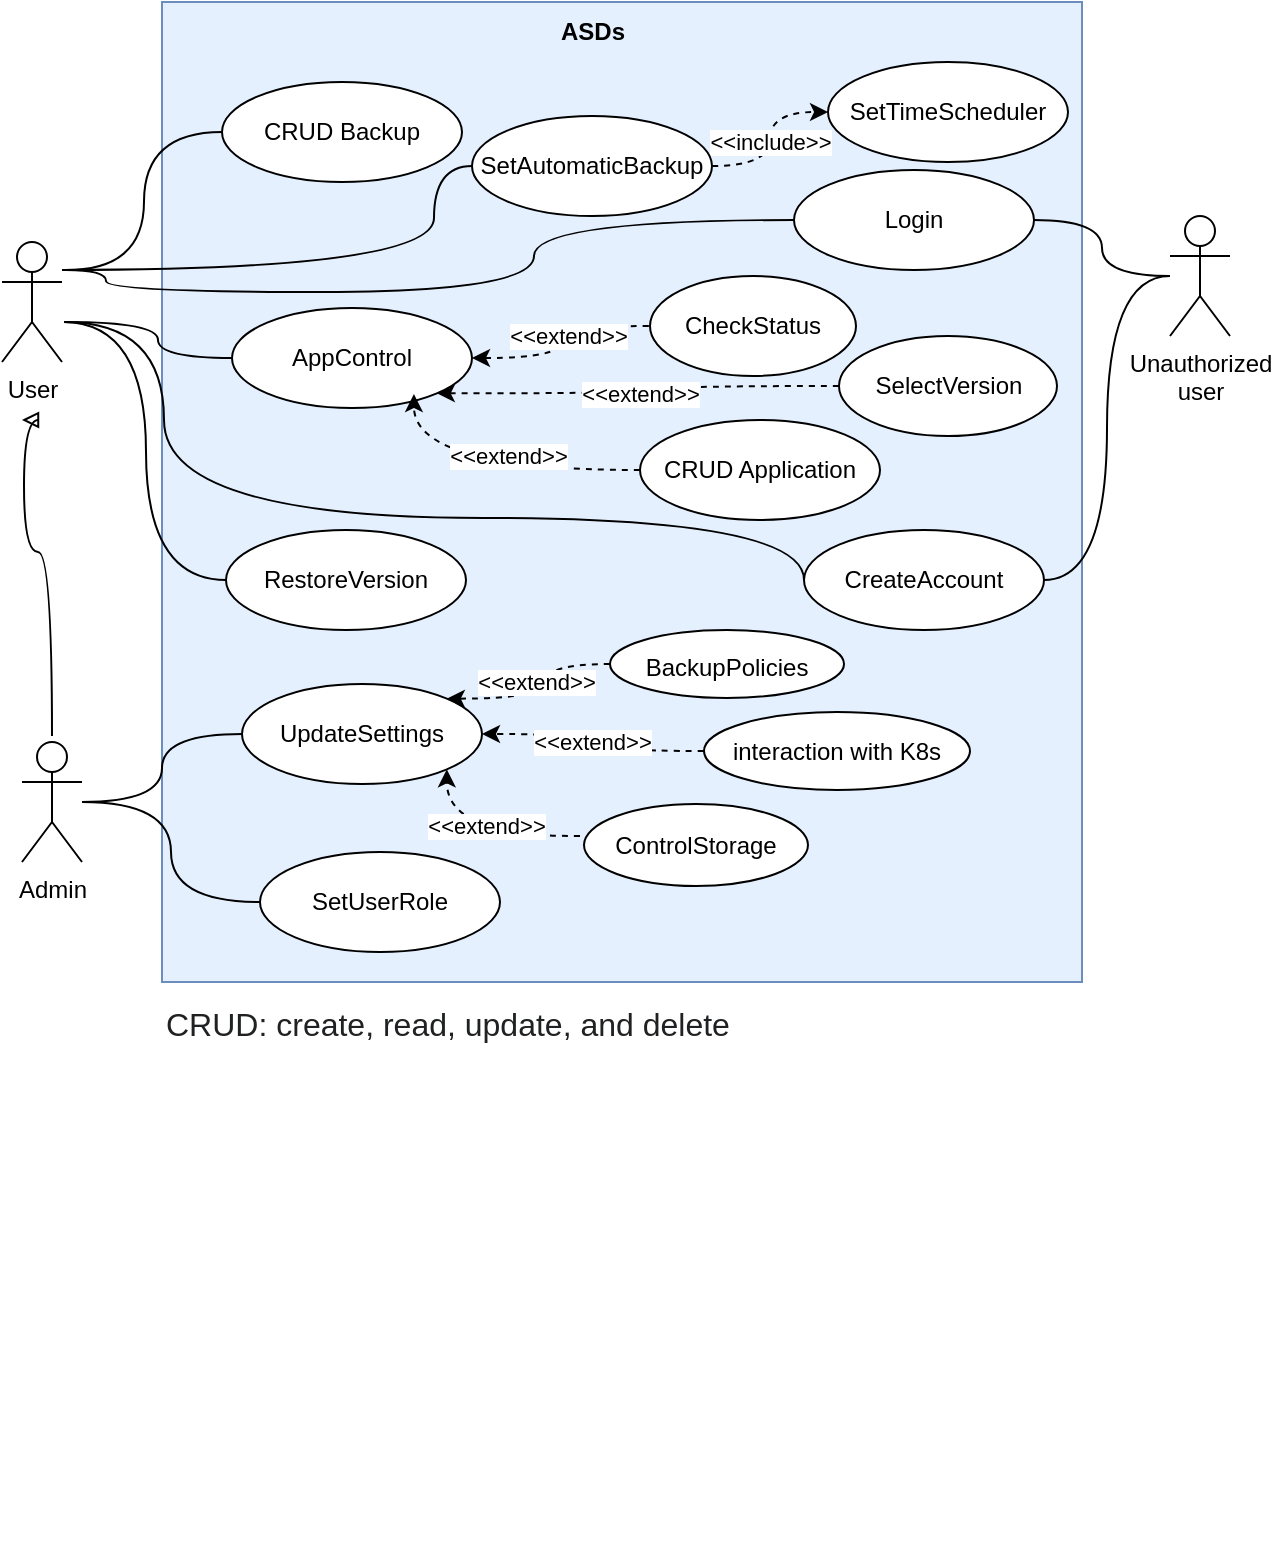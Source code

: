<mxfile version="24.8.1" pages="2">
  <diagram name="Страница — 1" id="jwcBpFGIOUL9wP4Ps4TV">
    <mxGraphModel dx="1060" dy="633" grid="0" gridSize="10" guides="1" tooltips="1" connect="1" arrows="1" fold="1" page="0" pageScale="1" pageWidth="827" pageHeight="1169" math="0" shadow="0">
      <root>
        <mxCell id="0" />
        <mxCell id="1" parent="0" />
        <mxCell id="7-nGlA69CREyWSuuiEG5-9" value="" style="rounded=0;whiteSpace=wrap;html=1;fillColor=#e5f0ff;strokeColor=#6c8ebf;" parent="1" vertex="1">
          <mxGeometry x="430" y="80" width="460" height="490" as="geometry" />
        </mxCell>
        <mxCell id="7-nGlA69CREyWSuuiEG5-21" style="edgeStyle=orthogonalEdgeStyle;rounded=0;orthogonalLoop=1;jettySize=auto;html=1;entryX=0;entryY=0.5;entryDx=0;entryDy=0;curved=1;endArrow=none;endFill=0;" parent="1" target="7-nGlA69CREyWSuuiEG5-10" edge="1">
          <mxGeometry relative="1" as="geometry">
            <mxPoint x="381" y="214" as="sourcePoint" />
          </mxGeometry>
        </mxCell>
        <mxCell id="7-nGlA69CREyWSuuiEG5-22" style="edgeStyle=orthogonalEdgeStyle;rounded=0;orthogonalLoop=1;jettySize=auto;html=1;endArrow=none;endFill=0;curved=1;" parent="1" source="7-nGlA69CREyWSuuiEG5-1" target="7-nGlA69CREyWSuuiEG5-17" edge="1">
          <mxGeometry relative="1" as="geometry">
            <Array as="points">
              <mxPoint x="566" y="214" />
              <mxPoint x="566" y="162" />
            </Array>
          </mxGeometry>
        </mxCell>
        <mxCell id="7-nGlA69CREyWSuuiEG5-24" style="edgeStyle=orthogonalEdgeStyle;rounded=0;orthogonalLoop=1;jettySize=auto;html=1;entryX=0;entryY=0.5;entryDx=0;entryDy=0;endArrow=none;endFill=0;curved=1;" parent="1" target="7-nGlA69CREyWSuuiEG5-14" edge="1">
          <mxGeometry relative="1" as="geometry">
            <mxPoint x="382" y="240" as="sourcePoint" />
            <Array as="points">
              <mxPoint x="428" y="240" />
              <mxPoint x="428" y="258" />
            </Array>
          </mxGeometry>
        </mxCell>
        <mxCell id="7-nGlA69CREyWSuuiEG5-25" style="edgeStyle=orthogonalEdgeStyle;rounded=0;orthogonalLoop=1;jettySize=auto;html=1;entryX=0;entryY=0.5;entryDx=0;entryDy=0;curved=1;endArrow=none;endFill=0;" parent="1" target="7-nGlA69CREyWSuuiEG5-15" edge="1">
          <mxGeometry relative="1" as="geometry">
            <mxPoint x="381" y="240" as="sourcePoint" />
          </mxGeometry>
        </mxCell>
        <mxCell id="ly50B-mDbKcKrADbfPH_-1" style="edgeStyle=orthogonalEdgeStyle;rounded=0;orthogonalLoop=1;jettySize=auto;html=1;entryX=0;entryY=0.5;entryDx=0;entryDy=0;endArrow=none;endFill=0;curved=1;" edge="1" parent="1" target="K7xf-FcPWN6fgvW8ipGl-4">
          <mxGeometry relative="1" as="geometry">
            <mxPoint x="382" y="214" as="sourcePoint" />
            <Array as="points">
              <mxPoint x="402" y="214" />
              <mxPoint x="402" y="225" />
              <mxPoint x="616" y="225" />
              <mxPoint x="616" y="189" />
            </Array>
          </mxGeometry>
        </mxCell>
        <mxCell id="7-nGlA69CREyWSuuiEG5-1" value="User" style="shape=umlActor;verticalLabelPosition=bottom;verticalAlign=top;html=1;outlineConnect=0;" parent="1" vertex="1">
          <mxGeometry x="350" y="200" width="30" height="60" as="geometry" />
        </mxCell>
        <mxCell id="7-nGlA69CREyWSuuiEG5-32" style="edgeStyle=orthogonalEdgeStyle;rounded=0;orthogonalLoop=1;jettySize=auto;html=1;entryX=0;entryY=0.5;entryDx=0;entryDy=0;curved=1;endArrow=none;endFill=0;" parent="1" source="7-nGlA69CREyWSuuiEG5-6" target="7-nGlA69CREyWSuuiEG5-16" edge="1">
          <mxGeometry relative="1" as="geometry" />
        </mxCell>
        <mxCell id="7-nGlA69CREyWSuuiEG5-33" style="edgeStyle=orthogonalEdgeStyle;rounded=0;orthogonalLoop=1;jettySize=auto;html=1;exitX=0.5;exitY=0;exitDx=0;exitDy=0;exitPerimeter=0;curved=1;endArrow=block;endFill=0;" parent="1" edge="1">
          <mxGeometry relative="1" as="geometry">
            <mxPoint x="375" y="447" as="sourcePoint" />
            <mxPoint x="360" y="289" as="targetPoint" />
            <Array as="points">
              <mxPoint x="375" y="355" />
              <mxPoint x="361" y="355" />
              <mxPoint x="361" y="289" />
            </Array>
          </mxGeometry>
        </mxCell>
        <mxCell id="7-nGlA69CREyWSuuiEG5-36" style="edgeStyle=orthogonalEdgeStyle;rounded=0;orthogonalLoop=1;jettySize=auto;html=1;entryX=0;entryY=0.5;entryDx=0;entryDy=0;endArrow=none;endFill=0;curved=1;" parent="1" source="7-nGlA69CREyWSuuiEG5-6" target="7-nGlA69CREyWSuuiEG5-35" edge="1">
          <mxGeometry relative="1" as="geometry" />
        </mxCell>
        <mxCell id="7-nGlA69CREyWSuuiEG5-6" value="Admin" style="shape=umlActor;verticalLabelPosition=bottom;verticalAlign=top;html=1;outlineConnect=0;" parent="1" vertex="1">
          <mxGeometry x="360" y="450" width="30" height="60" as="geometry" />
        </mxCell>
        <mxCell id="7-nGlA69CREyWSuuiEG5-10" value="CRUD B&lt;span style=&quot;background-color: initial;&quot;&gt;ackup&lt;/span&gt;" style="ellipse;whiteSpace=wrap;html=1;" parent="1" vertex="1">
          <mxGeometry x="460" y="120" width="120" height="50" as="geometry" />
        </mxCell>
        <mxCell id="7-nGlA69CREyWSuuiEG5-27" style="edgeStyle=orthogonalEdgeStyle;rounded=0;orthogonalLoop=1;jettySize=auto;html=1;entryX=0;entryY=0.5;entryDx=0;entryDy=0;curved=1;startArrow=classic;startFill=1;endArrow=none;endFill=0;dashed=1;" parent="1" source="7-nGlA69CREyWSuuiEG5-14" target="7-nGlA69CREyWSuuiEG5-26" edge="1">
          <mxGeometry relative="1" as="geometry" />
        </mxCell>
        <mxCell id="7-nGlA69CREyWSuuiEG5-28" value="&amp;lt;&amp;lt;extend&amp;gt;&amp;gt;" style="edgeLabel;html=1;align=center;verticalAlign=middle;resizable=0;points=[];" parent="7-nGlA69CREyWSuuiEG5-27" vertex="1" connectable="0">
          <mxGeometry x="-0.137" y="1" relative="1" as="geometry">
            <mxPoint x="4" y="-10" as="offset" />
          </mxGeometry>
        </mxCell>
        <mxCell id="7-nGlA69CREyWSuuiEG5-14" value="AppControl" style="ellipse;whiteSpace=wrap;html=1;" parent="1" vertex="1">
          <mxGeometry x="465" y="233" width="120" height="50" as="geometry" />
        </mxCell>
        <mxCell id="7-nGlA69CREyWSuuiEG5-15" value="RestoreVersion" style="ellipse;whiteSpace=wrap;html=1;" parent="1" vertex="1">
          <mxGeometry x="462" y="344" width="120" height="50" as="geometry" />
        </mxCell>
        <mxCell id="7-nGlA69CREyWSuuiEG5-16" value="UpdateSettings" style="ellipse;whiteSpace=wrap;html=1;" parent="1" vertex="1">
          <mxGeometry x="470" y="421" width="120" height="50" as="geometry" />
        </mxCell>
        <mxCell id="7-nGlA69CREyWSuuiEG5-19" style="edgeStyle=orthogonalEdgeStyle;rounded=0;orthogonalLoop=1;jettySize=auto;html=1;entryX=0;entryY=0.5;entryDx=0;entryDy=0;dashed=1;curved=1;" parent="1" source="7-nGlA69CREyWSuuiEG5-17" target="7-nGlA69CREyWSuuiEG5-18" edge="1">
          <mxGeometry relative="1" as="geometry" />
        </mxCell>
        <mxCell id="7-nGlA69CREyWSuuiEG5-20" value="&amp;lt;&amp;lt;include&amp;gt;&amp;gt;" style="edgeLabel;html=1;align=center;verticalAlign=middle;resizable=0;points=[];" parent="7-nGlA69CREyWSuuiEG5-19" vertex="1" connectable="0">
          <mxGeometry x="-0.224" relative="1" as="geometry">
            <mxPoint y="-8" as="offset" />
          </mxGeometry>
        </mxCell>
        <mxCell id="7-nGlA69CREyWSuuiEG5-17" value="SetAutomaticBackup" style="ellipse;whiteSpace=wrap;html=1;" parent="1" vertex="1">
          <mxGeometry x="585" y="137" width="120" height="50" as="geometry" />
        </mxCell>
        <mxCell id="7-nGlA69CREyWSuuiEG5-18" value="SetTimeScheduler" style="ellipse;whiteSpace=wrap;html=1;" parent="1" vertex="1">
          <mxGeometry x="763" y="110" width="120" height="50" as="geometry" />
        </mxCell>
        <mxCell id="7-nGlA69CREyWSuuiEG5-26" value="CheckStatus" style="ellipse;whiteSpace=wrap;html=1;" parent="1" vertex="1">
          <mxGeometry x="674" y="217" width="103" height="50" as="geometry" />
        </mxCell>
        <mxCell id="7-nGlA69CREyWSuuiEG5-30" style="edgeStyle=orthogonalEdgeStyle;rounded=0;orthogonalLoop=1;jettySize=auto;html=1;entryX=1;entryY=1;entryDx=0;entryDy=0;curved=1;dashed=1;" parent="1" source="7-nGlA69CREyWSuuiEG5-29" target="7-nGlA69CREyWSuuiEG5-14" edge="1">
          <mxGeometry relative="1" as="geometry" />
        </mxCell>
        <mxCell id="7-nGlA69CREyWSuuiEG5-31" value="&amp;lt;&amp;lt;extend&amp;gt;&amp;gt;" style="edgeLabel;html=1;align=center;verticalAlign=middle;resizable=0;points=[];" parent="7-nGlA69CREyWSuuiEG5-30" vertex="1" connectable="0">
          <mxGeometry x="0.248" y="6" relative="1" as="geometry">
            <mxPoint x="25" y="-6" as="offset" />
          </mxGeometry>
        </mxCell>
        <mxCell id="7-nGlA69CREyWSuuiEG5-29" value="SelectVersion" style="ellipse;whiteSpace=wrap;html=1;" parent="1" vertex="1">
          <mxGeometry x="768.5" y="247" width="109" height="50" as="geometry" />
        </mxCell>
        <mxCell id="7-nGlA69CREyWSuuiEG5-34" value="&lt;b&gt;ASDs&lt;/b&gt;" style="text;html=1;align=center;verticalAlign=middle;resizable=0;points=[];autosize=1;strokeColor=none;fillColor=none;" parent="1" vertex="1">
          <mxGeometry x="620" y="82" width="50" height="26" as="geometry" />
        </mxCell>
        <mxCell id="7-nGlA69CREyWSuuiEG5-35" value="SetUserRole" style="ellipse;whiteSpace=wrap;html=1;" parent="1" vertex="1">
          <mxGeometry x="479" y="505" width="120" height="50" as="geometry" />
        </mxCell>
        <mxCell id="OpT44ivr1itjYhDXKM9Q-1" value="&lt;span style=&quot;color: rgb(32, 33, 34); font-family: sans-serif; font-size: 16px; font-style: normal; font-variant-ligatures: normal; font-variant-caps: normal; letter-spacing: normal; orphans: 2; text-align: start; text-indent: 0px; text-transform: none; widows: 2; word-spacing: 0px; -webkit-text-stroke-width: 0px; white-space: normal; background-color: rgb(255, 255, 255); text-decoration-thickness: initial; text-decoration-style: initial; text-decoration-color: initial;&quot;&gt;CRUD:&amp;nbsp;create, read, update, and delete&amp;nbsp;&lt;/span&gt;&lt;div&gt;&lt;font face=&quot;sans-serif&quot; color=&quot;#202122&quot;&gt;&lt;span style=&quot;font-size: 16px;&quot;&gt;&lt;br&gt;&lt;/span&gt;&lt;/font&gt;&lt;/div&gt;&lt;div&gt;&lt;font face=&quot;sans-serif&quot; color=&quot;#202122&quot;&gt;&lt;span style=&quot;font-size: 16px;&quot;&gt;&lt;br&gt;&lt;/span&gt;&lt;/font&gt;&lt;div&gt;&lt;span style=&quot;color: rgb(32, 33, 34); font-family: sans-serif; font-size: 16px; font-style: normal; font-variant-ligatures: normal; font-variant-caps: normal; letter-spacing: normal; orphans: 2; text-align: start; text-indent: 0px; text-transform: none; widows: 2; word-spacing: 0px; -webkit-text-stroke-width: 0px; white-space: normal; background-color: rgb(255, 255, 255); text-decoration-thickness: initial; text-decoration-style: initial; text-decoration-color: initial;&quot;&gt;&lt;br&gt;&lt;/span&gt;&lt;/div&gt;&lt;div&gt;&lt;b style=&quot;color: rgb(32, 33, 34); font-family: sans-serif; font-size: 16px; font-style: normal; font-variant-ligatures: normal; font-variant-caps: normal; letter-spacing: normal; orphans: 2; text-align: start; text-indent: 0px; text-transform: none; widows: 2; word-spacing: 0px; -webkit-text-stroke-width: 0px; white-space: normal; background-color: rgb(255, 255, 255); text-decoration-thickness: initial; text-decoration-style: initial; text-decoration-color: initial;&quot;&gt;&lt;br&gt;&lt;/b&gt;&lt;/div&gt;&lt;/div&gt;" style="text;whiteSpace=wrap;html=1;" parent="1" vertex="1">
          <mxGeometry x="430" y="575" width="329" height="276.29" as="geometry" />
        </mxCell>
        <mxCell id="K7xf-FcPWN6fgvW8ipGl-7" style="edgeStyle=orthogonalEdgeStyle;rounded=0;orthogonalLoop=1;jettySize=auto;html=1;entryX=1;entryY=0.5;entryDx=0;entryDy=0;endArrow=none;endFill=0;curved=1;" parent="1" source="K7xf-FcPWN6fgvW8ipGl-1" target="K7xf-FcPWN6fgvW8ipGl-4" edge="1">
          <mxGeometry relative="1" as="geometry" />
        </mxCell>
        <mxCell id="K7xf-FcPWN6fgvW8ipGl-8" style="edgeStyle=orthogonalEdgeStyle;rounded=0;orthogonalLoop=1;jettySize=auto;html=1;entryX=1;entryY=0.5;entryDx=0;entryDy=0;endArrow=none;endFill=0;curved=1;" parent="1" source="K7xf-FcPWN6fgvW8ipGl-1" target="K7xf-FcPWN6fgvW8ipGl-5" edge="1">
          <mxGeometry relative="1" as="geometry" />
        </mxCell>
        <mxCell id="K7xf-FcPWN6fgvW8ipGl-1" value="Unauthorized&lt;div&gt;user&lt;/div&gt;" style="shape=umlActor;verticalLabelPosition=bottom;verticalAlign=top;html=1;outlineConnect=0;" parent="1" vertex="1">
          <mxGeometry x="934" y="187" width="30" height="60" as="geometry" />
        </mxCell>
        <mxCell id="K7xf-FcPWN6fgvW8ipGl-4" value="Login" style="ellipse;whiteSpace=wrap;html=1;" parent="1" vertex="1">
          <mxGeometry x="746" y="164" width="120" height="50" as="geometry" />
        </mxCell>
        <mxCell id="K7xf-FcPWN6fgvW8ipGl-5" value="CreateAccount" style="ellipse;whiteSpace=wrap;html=1;" parent="1" vertex="1">
          <mxGeometry x="751" y="344" width="120" height="50" as="geometry" />
        </mxCell>
        <mxCell id="7rVelgUspji4mTyvDlhE-1" value="CRUD Application" style="ellipse;whiteSpace=wrap;html=1;" parent="1" vertex="1">
          <mxGeometry x="669" y="289" width="120" height="50" as="geometry" />
        </mxCell>
        <mxCell id="7rVelgUspji4mTyvDlhE-2" style="edgeStyle=orthogonalEdgeStyle;rounded=0;orthogonalLoop=1;jettySize=auto;html=1;entryX=0.758;entryY=0.86;entryDx=0;entryDy=0;entryPerimeter=0;curved=1;dashed=1;" parent="1" source="7rVelgUspji4mTyvDlhE-1" target="7-nGlA69CREyWSuuiEG5-14" edge="1">
          <mxGeometry relative="1" as="geometry">
            <Array as="points">
              <mxPoint x="556" y="314" />
            </Array>
          </mxGeometry>
        </mxCell>
        <mxCell id="7rVelgUspji4mTyvDlhE-3" value="&amp;lt;&amp;lt;extend&amp;gt;&amp;gt;" style="edgeLabel;html=1;align=center;verticalAlign=middle;resizable=0;points=[];" parent="7rVelgUspji4mTyvDlhE-2" vertex="1" connectable="0">
          <mxGeometry x="0.606" y="-3" relative="1" as="geometry">
            <mxPoint x="44" y="1" as="offset" />
          </mxGeometry>
        </mxCell>
        <mxCell id="UmPRbLZzOYD-7uVJ-vz5-4" value="&amp;lt;&amp;lt;extend&amp;gt;&amp;gt;" style="edgeStyle=orthogonalEdgeStyle;rounded=0;orthogonalLoop=1;jettySize=auto;html=1;entryX=1;entryY=0;entryDx=0;entryDy=0;curved=1;dashed=1;" parent="1" source="UmPRbLZzOYD-7uVJ-vz5-1" target="7-nGlA69CREyWSuuiEG5-16" edge="1">
          <mxGeometry x="-0.169" y="-5" relative="1" as="geometry">
            <mxPoint as="offset" />
          </mxGeometry>
        </mxCell>
        <mxCell id="UmPRbLZzOYD-7uVJ-vz5-1" value="&lt;span style=&quot;text-align: start; font-family: Calibri, sans-serif;&quot; lang=&quot;EN-US&quot;&gt;&lt;font style=&quot;font-size: 12px;&quot;&gt;BackupPolicies&lt;/font&gt;&lt;/span&gt;&lt;span style=&quot;font-size: medium; text-align: start;&quot;&gt;&lt;/span&gt;" style="ellipse;whiteSpace=wrap;html=1;" parent="1" vertex="1">
          <mxGeometry x="654" y="394" width="117" height="34" as="geometry" />
        </mxCell>
        <mxCell id="UmPRbLZzOYD-7uVJ-vz5-5" style="edgeStyle=orthogonalEdgeStyle;rounded=0;orthogonalLoop=1;jettySize=auto;html=1;curved=1;dashed=1;" parent="1" source="UmPRbLZzOYD-7uVJ-vz5-2" target="7-nGlA69CREyWSuuiEG5-16" edge="1">
          <mxGeometry relative="1" as="geometry" />
        </mxCell>
        <mxCell id="UmPRbLZzOYD-7uVJ-vz5-8" value="&amp;lt;&amp;lt;extend&amp;gt;&amp;gt;" style="edgeLabel;html=1;align=center;verticalAlign=middle;resizable=0;points=[];" parent="UmPRbLZzOYD-7uVJ-vz5-5" vertex="1" connectable="0">
          <mxGeometry x="0.012" y="1" relative="1" as="geometry">
            <mxPoint as="offset" />
          </mxGeometry>
        </mxCell>
        <mxCell id="UmPRbLZzOYD-7uVJ-vz5-2" value="&lt;span style=&quot;text-align: start; font-family: Calibri, sans-serif;&quot; lang=&quot;EN-US&quot;&gt;&lt;font style=&quot;font-size: 12px;&quot;&gt;interaction with K8s&lt;/font&gt;&lt;/span&gt;&lt;br&gt;&lt;span style=&quot;font-size: medium; text-align: start;&quot;&gt;&lt;/span&gt;" style="ellipse;whiteSpace=wrap;html=1;" parent="1" vertex="1">
          <mxGeometry x="701" y="435" width="133" height="39" as="geometry" />
        </mxCell>
        <mxCell id="UmPRbLZzOYD-7uVJ-vz5-6" style="edgeStyle=orthogonalEdgeStyle;rounded=0;orthogonalLoop=1;jettySize=auto;html=1;entryX=1;entryY=1;entryDx=0;entryDy=0;curved=1;dashed=1;" parent="1" target="7-nGlA69CREyWSuuiEG5-16" edge="1">
          <mxGeometry relative="1" as="geometry">
            <mxPoint x="639" y="497" as="sourcePoint" />
          </mxGeometry>
        </mxCell>
        <mxCell id="UmPRbLZzOYD-7uVJ-vz5-7" value="&amp;lt;&amp;lt;extend&amp;gt;&amp;gt;" style="edgeLabel;html=1;align=center;verticalAlign=middle;resizable=0;points=[];" parent="UmPRbLZzOYD-7uVJ-vz5-6" vertex="1" connectable="0">
          <mxGeometry x="-0.064" y="-6" relative="1" as="geometry">
            <mxPoint as="offset" />
          </mxGeometry>
        </mxCell>
        <mxCell id="UmPRbLZzOYD-7uVJ-vz5-3" value="&lt;span style=&quot;text-align: start; font-family: Calibri, sans-serif;&quot; lang=&quot;EN-US&quot;&gt;&lt;font style=&quot;font-size: 12px;&quot;&gt;ControlStorage&lt;/font&gt;&lt;/span&gt;&lt;br&gt;&lt;span style=&quot;font-size: medium; text-align: start;&quot;&gt;&lt;/span&gt;" style="ellipse;whiteSpace=wrap;html=1;" parent="1" vertex="1">
          <mxGeometry x="641" y="481" width="112" height="41" as="geometry" />
        </mxCell>
        <mxCell id="ly50B-mDbKcKrADbfPH_-2" style="edgeStyle=orthogonalEdgeStyle;rounded=0;orthogonalLoop=1;jettySize=auto;html=1;entryX=0;entryY=0.5;entryDx=0;entryDy=0;endArrow=none;endFill=0;curved=1;" edge="1" parent="1" target="K7xf-FcPWN6fgvW8ipGl-5">
          <mxGeometry relative="1" as="geometry">
            <mxPoint x="381" y="240" as="sourcePoint" />
            <Array as="points">
              <mxPoint x="431" y="240" />
              <mxPoint x="431" y="338" />
              <mxPoint x="751" y="338" />
            </Array>
          </mxGeometry>
        </mxCell>
      </root>
    </mxGraphModel>
  </diagram>
  <diagram id="hS6OOHNyojdDEeMrlZjZ" name="Страница — 2">
    <mxGraphModel dx="793" dy="713" grid="0" gridSize="10" guides="1" tooltips="1" connect="1" arrows="1" fold="1" page="0" pageScale="1" pageWidth="827" pageHeight="1169" math="0" shadow="0">
      <root>
        <mxCell id="0" />
        <mxCell id="1" parent="0" />
        <mxCell id="5Wkpwp4PgQb9dR9sb3xo-1" style="edgeStyle=orthogonalEdgeStyle;rounded=0;orthogonalLoop=1;jettySize=auto;html=1;entryX=0.988;entryY=0.85;entryDx=0;entryDy=0;entryPerimeter=0;endArrow=none;endFill=0;" parent="1" source="RMp0TQFrvn0mx9u3TPrS-46" target="RMp0TQFrvn0mx9u3TPrS-9" edge="1">
          <mxGeometry relative="1" as="geometry">
            <Array as="points">
              <mxPoint x="1154" y="643" />
              <mxPoint x="1154" y="701" />
              <mxPoint x="1111" y="701" />
            </Array>
          </mxGeometry>
        </mxCell>
        <mxCell id="RMp0TQFrvn0mx9u3TPrS-6" value="&lt;p style=&quot;margin:0px;margin-top:4px;text-align:center;&quot;&gt;&lt;span style=&quot;background-color: initial; text-align: left; font-size: medium;&quot;&gt;&lt;span style=&quot;font-size: 12pt; font-family: Calibri, sans-serif;&quot;&gt;«&lt;/span&gt;&lt;/span&gt;&lt;span style=&quot;text-wrap: nowrap;&quot;&gt;service&lt;/span&gt;&lt;span style=&quot;background-color: initial; text-align: left; font-size: medium;&quot;&gt;&lt;span style=&quot;font-size: 12pt; font-family: Calibri, sans-serif;&quot;&gt;»&amp;nbsp;&lt;/span&gt;&lt;/span&gt;&lt;b&gt;Application manager&lt;/b&gt;&lt;br&gt;&lt;/p&gt;&lt;hr size=&quot;1&quot; style=&quot;border-style:solid;&quot;&gt;&lt;p style=&quot;margin: 0px 0px 0px 4px; font-size: 1px;&quot;&gt;&lt;br&gt;&lt;/p&gt;&lt;hr size=&quot;1&quot; style=&quot;border-style:solid;&quot;&gt;&lt;p style=&quot;margin:0px;margin-left:4px;&quot;&gt;+ getCurrentVersion(appID: integer): Version&amp;nbsp;&lt;/p&gt;&lt;p style=&quot;margin:0px;margin-left:4px;&quot;&gt;+ showVersions(&lt;span style=&quot;background-color: initial;&quot;&gt;appID: integer&lt;/span&gt;&lt;span style=&quot;background-color: initial;&quot;&gt;): [Version]&lt;/span&gt;&lt;/p&gt;&lt;p style=&quot;margin:0px;margin-left:4px;&quot;&gt;+ setCurrentVersion(appID: integer):&amp;nbsp;void&lt;/p&gt;&lt;p style=&quot;margin: 0px 0px 0px 4px;&quot;&gt;+ addApplication()&lt;span style=&quot;background-color: initial;&quot;&gt;: void&lt;/span&gt;&lt;/p&gt;&lt;p style=&quot;margin: 0px 0px 0px 4px;&quot;&gt;+ createBackup(&lt;span style=&quot;background-color: initial;&quot;&gt;appID: integer&lt;/span&gt;&lt;span style=&quot;background-color: initial;&quot;&gt;): void&lt;/span&gt;&lt;/p&gt;&lt;p style=&quot;margin: 0px 0px 0px 4px;&quot;&gt;+ deleteApplication(&lt;span style=&quot;background-color: initial;&quot;&gt;appID: integer&lt;/span&gt;&lt;span style=&quot;background-color: initial;&quot;&gt;)&lt;/span&gt;&lt;span style=&quot;background-color: initial;&quot;&gt;: void&lt;/span&gt;&lt;/p&gt;&lt;p style=&quot;margin: 0px 0px 0px 4px;&quot;&gt;+ updateApplication(&lt;span style=&quot;background-color: initial;&quot;&gt;appID: integer&lt;/span&gt;&lt;span style=&quot;background-color: initial;&quot;&gt;)&lt;/span&gt;&lt;span style=&quot;background-color: initial;&quot;&gt;: void&lt;/span&gt;&lt;/p&gt;&lt;p style=&quot;margin: 0px 0px 0px 4px;&quot;&gt;+ setAutoBackup(&lt;span style=&quot;background-color: initial;&quot;&gt;appID: integer&lt;/span&gt;&lt;span style=&quot;background-color: initial;&quot;&gt;)&lt;/span&gt;&lt;span style=&quot;background-color: initial;&quot;&gt;: void&lt;/span&gt;&lt;/p&gt;&lt;p style=&quot;margin:0px;margin-left:4px;&quot;&gt;&lt;br&gt;&lt;/p&gt;" style="verticalAlign=top;align=left;overflow=fill;html=1;whiteSpace=wrap;" parent="1" vertex="1">
          <mxGeometry x="635" y="565" width="261" height="171" as="geometry" />
        </mxCell>
        <mxCell id="RMp0TQFrvn0mx9u3TPrS-7" value="&lt;p style=&quot;margin:0px;margin-top:4px;text-align:center;&quot;&gt;&lt;span style=&quot;background-color: initial; text-align: left; font-size: medium;&quot;&gt;&lt;span style=&quot;font-size: 12pt; font-family: Calibri, sans-serif;&quot;&gt;«&lt;/span&gt;&lt;/span&gt;&lt;span style=&quot;background-color: initial; text-wrap: nowrap;&quot;&gt;entity&lt;/span&gt;&lt;span style=&quot;background-color: initial; text-align: left; font-size: medium;&quot;&gt;&lt;span style=&quot;font-size: 12pt; font-family: Calibri, sans-serif;&quot;&gt;»&amp;nbsp;&lt;/span&gt;&lt;/span&gt;&lt;b&gt;Application&lt;/b&gt;&lt;br&gt;&lt;/p&gt;&lt;hr size=&quot;1&quot; style=&quot;border-style:solid;&quot;&gt;&lt;p style=&quot;margin:0px;margin-left:4px;&quot;&gt;+ &lt;u&gt;id&lt;/u&gt;: integer&lt;/p&gt;&lt;p style=&quot;margin:0px;margin-left:4px;&quot;&gt;+ name&lt;span style=&quot;background-color: initial;&quot;&gt;: string&lt;/span&gt;&lt;/p&gt;&lt;p style=&quot;margin:0px;margin-left:4px;&quot;&gt;+ description&lt;span style=&quot;background-color: initial;&quot;&gt;: string&lt;/span&gt;&lt;/p&gt;&lt;p style=&quot;margin:0px;margin-left:4px;&quot;&gt;+ currentVersion: Version&lt;/p&gt;&lt;p style=&quot;margin:0px;margin-left:4px;&quot;&gt;+ status&lt;span style=&quot;background-color: initial;&quot;&gt;: string&lt;/span&gt;&lt;/p&gt;&lt;hr size=&quot;1&quot; style=&quot;border-style:solid;&quot;&gt;&lt;p style=&quot;margin:0px;margin-left:4px;&quot;&gt;+ activate(): void&amp;nbsp;&lt;/p&gt;&lt;p style=&quot;margin:0px;margin-left:4px;&quot;&gt;+ deactivate():&amp;nbsp;&lt;span style=&quot;background-color: initial;&quot;&gt;void&lt;/span&gt;&lt;/p&gt;" style="verticalAlign=top;align=left;overflow=fill;html=1;whiteSpace=wrap;" parent="1" vertex="1">
          <mxGeometry x="656" y="296" width="160" height="153" as="geometry" />
        </mxCell>
        <mxCell id="RMp0TQFrvn0mx9u3TPrS-10" style="edgeStyle=orthogonalEdgeStyle;rounded=0;orthogonalLoop=1;jettySize=auto;html=1;entryX=1;entryY=0.5;entryDx=0;entryDy=0;endArrow=classic;endFill=1;startArrow=none;startFill=0;" parent="1" source="RMp0TQFrvn0mx9u3TPrS-9" target="RMp0TQFrvn0mx9u3TPrS-6" edge="1">
          <mxGeometry relative="1" as="geometry" />
        </mxCell>
        <mxCell id="5Wkpwp4PgQb9dR9sb3xo-5" style="edgeStyle=orthogonalEdgeStyle;rounded=0;orthogonalLoop=1;jettySize=auto;html=1;entryX=0.5;entryY=1;entryDx=0;entryDy=0;exitX=0.995;exitY=0.944;exitDx=0;exitDy=0;exitPerimeter=0;" parent="1" source="RMp0TQFrvn0mx9u3TPrS-9" target="yB-l8bGfU-o4qLNN7Mlf-4" edge="1">
          <mxGeometry relative="1" as="geometry">
            <Array as="points">
              <mxPoint x="1112" y="740" />
              <mxPoint x="1402" y="740" />
              <mxPoint x="1402" y="471" />
              <mxPoint x="1295" y="471" />
            </Array>
          </mxGeometry>
        </mxCell>
        <mxCell id="RMp0TQFrvn0mx9u3TPrS-9" value="&lt;span style=&quot;font-size: medium;&quot;&gt;&lt;/span&gt;&lt;p style=&quot;margin:0px;margin-top:4px;text-align:center;&quot;&gt;&lt;span style=&quot;background-color: initial; text-align: left; font-size: medium;&quot;&gt;&lt;span style=&quot;font-size: 12pt; font-family: Calibri, sans-serif;&quot;&gt;«&lt;/span&gt;&lt;/span&gt;&lt;span style=&quot;text-wrap: nowrap; background-color: initial;&quot;&gt;root&lt;/span&gt;&lt;span style=&quot;background-color: initial; text-align: left; font-size: medium;&quot;&gt;&lt;span style=&quot;font-size: 12pt; font-family: Calibri, sans-serif;&quot;&gt;»&amp;nbsp;&lt;/span&gt;&lt;/span&gt;&lt;span style=&quot;background-color: initial;&quot;&gt;&lt;b&gt;Account&lt;/b&gt;&lt;/span&gt;&lt;/p&gt;&lt;hr size=&quot;1&quot; style=&quot;border-style:solid;&quot;&gt;&lt;p style=&quot;margin:0px;margin-left:4px;&quot;&gt;+&amp;nbsp;&lt;u&gt;id&lt;/u&gt;: integer&lt;br&gt;&lt;/p&gt;&lt;p style=&quot;margin:0px;margin-left:4px;&quot;&gt;+ name: string&lt;/p&gt;&lt;p style=&quot;margin:0px;margin-left:4px;&quot;&gt;+ password&lt;span style=&quot;background-color: initial;&quot;&gt;: string&lt;/span&gt;&lt;/p&gt;&lt;p style=&quot;margin:0px;margin-left:4px;&quot;&gt;+ role&lt;span style=&quot;background-color: initial;&quot;&gt;:&amp;nbsp;&lt;/span&gt;&lt;span style=&quot;text-align: center; background-color: initial;&quot;&gt;RoleUser&lt;/span&gt;&lt;/p&gt;&lt;hr size=&quot;1&quot; style=&quot;border-style:solid;&quot;&gt;&lt;p style=&quot;margin:0px;margin-left:4px;&quot;&gt;+ authorize(): void&amp;nbsp;&lt;/p&gt;&lt;p style=&quot;margin:0px;margin-left:4px;&quot;&gt;+ deleteAccount()&lt;span style=&quot;background-color: initial;&quot;&gt;: void&lt;/span&gt;&lt;/p&gt;" style="verticalAlign=top;align=left;overflow=fill;html=1;whiteSpace=wrap;" parent="1" vertex="1">
          <mxGeometry x="953" y="631" width="160" height="140" as="geometry" />
        </mxCell>
        <mxCell id="RMp0TQFrvn0mx9u3TPrS-15" value="1" style="text;html=1;align=center;verticalAlign=middle;resizable=0;points=[];autosize=1;strokeColor=none;fillColor=none;" parent="1" vertex="1">
          <mxGeometry x="1156" y="372" width="30" height="30" as="geometry" />
        </mxCell>
        <mxCell id="RMp0TQFrvn0mx9u3TPrS-16" value="0..*" style="text;html=1;align=center;verticalAlign=middle;resizable=0;points=[];autosize=1;strokeColor=none;fillColor=none;" parent="1" vertex="1">
          <mxGeometry x="1076" y="349" width="40" height="30" as="geometry" />
        </mxCell>
        <mxCell id="RMp0TQFrvn0mx9u3TPrS-18" value="1" style="text;html=1;align=center;verticalAlign=middle;resizable=0;points=[];autosize=1;strokeColor=none;fillColor=none;" parent="1" vertex="1">
          <mxGeometry x="763" y="540" width="30" height="30" as="geometry" />
        </mxCell>
        <mxCell id="RMp0TQFrvn0mx9u3TPrS-46" value="&lt;p style=&quot;text-align: center; margin: 4px 0px 0px;&quot;&gt;&lt;span style=&quot;&quot;&gt;&amp;lt;&amp;lt;enumeration&amp;gt;&amp;gt;&lt;/span&gt;&lt;span style=&quot;background-color: initial; text-align: left; font-size: medium;&quot;&gt;&lt;span style=&quot;font-size: 12pt; font-family: Calibri, sans-serif;&quot;&gt;&lt;br&gt;&lt;/span&gt;&lt;/span&gt;&lt;/p&gt;&lt;p style=&quot;margin: 0px; text-align: center;&quot;&gt;&lt;span style=&quot;background-color: initial; text-align: left; font-size: medium;&quot;&gt;&lt;span style=&quot;font-size: 12pt; font-family: Calibri, sans-serif;&quot;&gt;«&lt;/span&gt;&lt;/span&gt;&lt;span style=&quot;text-wrap: nowrap;&quot;&gt;value&lt;/span&gt;&lt;span style=&quot;background-color: initial; text-align: left; font-size: medium;&quot;&gt;&lt;span style=&quot;font-size: 12pt; font-family: Calibri, sans-serif;&quot;&gt;»&amp;nbsp;&lt;/span&gt;&lt;/span&gt;&lt;b&gt;RoleUser&lt;/b&gt;&lt;/p&gt;&lt;hr size=&quot;1&quot; style=&quot;border-style:solid;&quot;&gt;&lt;p style=&quot;margin:0px;margin-left:4px;&quot;&gt;+ User&lt;/p&gt;&lt;p style=&quot;margin:0px;margin-left:4px;&quot;&gt;+ Admin&lt;/p&gt;&lt;hr size=&quot;1&quot; style=&quot;border-style:solid;&quot;&gt;&lt;p style=&quot;margin:0px;margin-left:4px;&quot;&gt;&lt;br&gt;&lt;/p&gt;&lt;p style=&quot;margin:0px;margin-left:4px;&quot;&gt;&lt;br&gt;&lt;/p&gt;" style="verticalAlign=top;align=left;overflow=fill;html=1;whiteSpace=wrap;" parent="1" vertex="1">
          <mxGeometry x="1196" y="598" width="160" height="89" as="geometry" />
        </mxCell>
        <mxCell id="RMp0TQFrvn0mx9u3TPrS-56" value="0..*" style="text;html=1;align=center;verticalAlign=middle;resizable=0;points=[];autosize=1;strokeColor=none;fillColor=none;" parent="1" vertex="1">
          <mxGeometry x="701" y="449" width="40" height="30" as="geometry" />
        </mxCell>
        <mxCell id="yB-l8bGfU-o4qLNN7Mlf-1" value="&lt;p style=&quot;margin:0px;margin-top:4px;text-align:center;&quot;&gt;&lt;span style=&quot;background-color: initial; text-align: left; font-size: medium;&quot;&gt;&lt;span style=&quot;font-size: 12pt; font-family: Calibri, sans-serif;&quot;&gt;«&lt;/span&gt;&lt;/span&gt;&lt;span style=&quot;text-wrap: nowrap;&quot;&gt;service&lt;/span&gt;&lt;span style=&quot;background-color: initial; text-align: left; font-size: medium;&quot;&gt;&lt;span style=&quot;font-size: 12pt; font-family: Calibri, sans-serif;&quot;&gt;»&amp;nbsp;&lt;/span&gt;&lt;/span&gt;&lt;b&gt;Kubernetes manager&lt;/b&gt;&lt;br&gt;&lt;/p&gt;&lt;hr size=&quot;1&quot; style=&quot;border-style:solid;&quot;&gt;&lt;p style=&quot;margin: 0px 0px 0px 4px; font-size: 1px;&quot;&gt;&lt;br&gt;&lt;/p&gt;&lt;hr size=&quot;1&quot; style=&quot;border-style:solid;&quot;&gt;&lt;p style=&quot;margin:0px;margin-left:4px;&quot;&gt;+ change&lt;span style=&quot;font-family: Calibri, sans-serif;&quot;&gt;BackupPolicies&lt;/span&gt;(): void&amp;nbsp;&lt;/p&gt;&lt;p style=&quot;margin:0px;margin-left:4px;&quot;&gt;+ setKubernetesSetting(): void&lt;/p&gt;&lt;p style=&quot;margin:0px;margin-left:4px;&quot;&gt;&lt;br&gt;&lt;/p&gt;" style="verticalAlign=top;align=left;overflow=fill;html=1;whiteSpace=wrap;" parent="1" vertex="1">
          <mxGeometry x="1182" y="486" width="200" height="90" as="geometry" />
        </mxCell>
        <mxCell id="yB-l8bGfU-o4qLNN7Mlf-9" style="edgeStyle=orthogonalEdgeStyle;rounded=0;orthogonalLoop=1;jettySize=auto;html=1;entryX=1;entryY=0.5;entryDx=0;entryDy=0;" parent="1" source="yB-l8bGfU-o4qLNN7Mlf-4" target="yB-l8bGfU-o4qLNN7Mlf-8" edge="1">
          <mxGeometry relative="1" as="geometry" />
        </mxCell>
        <mxCell id="yB-l8bGfU-o4qLNN7Mlf-4" value="&lt;p style=&quot;margin:0px;margin-top:4px;text-align:center;&quot;&gt;&lt;span style=&quot;background-color: initial; text-align: left; font-size: medium;&quot;&gt;&lt;span style=&quot;font-size: 12pt; font-family: Calibri, sans-serif;&quot;&gt;«&lt;/span&gt;&lt;/span&gt;&lt;span style=&quot;text-wrap: nowrap;&quot;&gt;service&lt;/span&gt;&lt;span style=&quot;background-color: initial; text-align: left;&quot;&gt;&lt;span style=&quot;font-family: Calibri, sans-serif;&quot;&gt;&lt;span style=&quot;font-size: 12pt;&quot;&gt;» &lt;/span&gt;&lt;b style=&quot;&quot;&gt;&lt;font style=&quot;font-size: 12px;&quot;&gt;Version manager&lt;/font&gt;&lt;/b&gt;&lt;/span&gt;&lt;/span&gt;&lt;br&gt;&lt;/p&gt;&lt;hr size=&quot;1&quot; style=&quot;border-style:solid;&quot;&gt;&lt;p style=&quot;margin: 0px 0px 0px 4px; font-size: 1px;&quot;&gt;&lt;br&gt;&lt;/p&gt;&lt;hr size=&quot;1&quot; style=&quot;border-style:solid;&quot;&gt;&lt;p style=&quot;margin:0px;margin-left:4px;&quot;&gt;&lt;span style=&quot;background-color: initial;&quot;&gt;+ getById&lt;/span&gt;&lt;span style=&quot;background-color: initial;&quot;&gt;(id&lt;/span&gt;&lt;span style=&quot;background-color: initial;&quot;&gt;: integer&lt;/span&gt;&lt;span style=&quot;background-color: initial;&quot;&gt;): Version&lt;/span&gt;&lt;/p&gt;&lt;p style=&quot;margin:0px;margin-left:4px;&quot;&gt;&lt;span style=&quot;background-color: initial;&quot;&gt;+ getByApp(appID: integer): Version&lt;/span&gt;&lt;/p&gt;&lt;p style=&quot;margin:0px;margin-left:4px;&quot;&gt;+ getAllVersions&lt;span style=&quot;background-color: initial;&quot;&gt;(): [Version]&lt;/span&gt;&lt;span style=&quot;background-color: initial;&quot;&gt;&amp;nbsp;&lt;/span&gt;&lt;/p&gt;&lt;p style=&quot;margin: 0px 0px 0px 4px;&quot;&gt;+ restoreVersion(versionID: integer): void&lt;/p&gt;&lt;p style=&quot;margin: 0px 0px 0px 4px;&quot;&gt;+ deleteVersion(versionID&lt;span style=&quot;background-color: initial;&quot;&gt;: integer&lt;/span&gt;&lt;span style=&quot;background-color: initial;&quot;&gt;)&lt;/span&gt;&lt;span style=&quot;background-color: initial;&quot;&gt;: void&lt;/span&gt;&lt;br&gt;&lt;/p&gt;" style="verticalAlign=top;align=left;overflow=fill;html=1;whiteSpace=wrap;" parent="1" vertex="1">
          <mxGeometry x="1177" y="305" width="236" height="130" as="geometry" />
        </mxCell>
        <mxCell id="yB-l8bGfU-o4qLNN7Mlf-7" style="edgeStyle=orthogonalEdgeStyle;rounded=0;orthogonalLoop=1;jettySize=auto;html=1;entryX=0.5;entryY=1;entryDx=0;entryDy=0;" parent="1" source="RMp0TQFrvn0mx9u3TPrS-6" target="RMp0TQFrvn0mx9u3TPrS-7" edge="1">
          <mxGeometry relative="1" as="geometry" />
        </mxCell>
        <mxCell id="yB-l8bGfU-o4qLNN7Mlf-8" value="&lt;p style=&quot;margin:0px;margin-top:4px;text-align:center;&quot;&gt;&lt;span style=&quot;background-color: initial; text-align: left; font-size: medium;&quot;&gt;&lt;span style=&quot;font-size: 12pt; font-family: Calibri, sans-serif;&quot;&gt;«&lt;/span&gt;&lt;/span&gt;&lt;span style=&quot;text-wrap: nowrap;&quot;&gt;entity&lt;/span&gt;&lt;span style=&quot;background-color: initial; text-align: left; font-size: medium;&quot;&gt;&lt;span style=&quot;font-size: 12pt; font-family: Calibri, sans-serif;&quot;&gt;»&amp;nbsp;&lt;/span&gt;&lt;/span&gt;&lt;b&gt;Version&lt;/b&gt;&lt;br&gt;&lt;/p&gt;&lt;hr size=&quot;1&quot; style=&quot;border-style:solid;&quot;&gt;&lt;p style=&quot;margin:0px;margin-left:4px;&quot;&gt;+&amp;nbsp;&lt;u&gt;id&lt;/u&gt;: integer&lt;br&gt;&lt;/p&gt;&lt;p style=&quot;margin:0px;margin-left:4px;&quot;&gt;+ name:&amp;nbsp;&lt;span style=&quot;background-color: initial;&quot;&gt;string&lt;/span&gt;&lt;/p&gt;&lt;p style=&quot;margin:0px;margin-left:4px;&quot;&gt;&lt;span style=&quot;background-color: initial;&quot;&gt;+&amp;nbsp;&lt;/span&gt;appName:&amp;nbsp;&lt;span style=&quot;background-color: initial;&quot;&gt;string&lt;/span&gt;&lt;/p&gt;&lt;p style=&quot;margin:0px;margin-left:4px;&quot;&gt;+ date: Date&lt;/p&gt;&lt;p style=&quot;margin:0px;margin-left:4px;&quot;&gt;+ appID: integer&lt;/p&gt;&lt;hr size=&quot;1&quot; style=&quot;border-style:solid;&quot;&gt;&lt;p style=&quot;margin:0px;margin-left:4px;&quot;&gt;+ changeName(): void&lt;/p&gt;&lt;p style=&quot;margin:0px;margin-left:4px;&quot;&gt;+ showInfo(): void&lt;/p&gt;&lt;p style=&quot;margin:0px;margin-left:4px;&quot;&gt;&lt;br&gt;&lt;/p&gt;" style="verticalAlign=top;align=left;overflow=fill;html=1;whiteSpace=wrap;" parent="1" vertex="1">
          <mxGeometry x="919" y="300" width="163" height="152" as="geometry" />
        </mxCell>
        <mxCell id="yB-l8bGfU-o4qLNN7Mlf-12" value="1..*" style="text;html=1;align=center;verticalAlign=middle;resizable=0;points=[];autosize=1;strokeColor=none;fillColor=none;" parent="1" vertex="1">
          <mxGeometry x="888" y="351" width="36" height="26" as="geometry" />
        </mxCell>
        <mxCell id="yB-l8bGfU-o4qLNN7Mlf-13" value="1" style="text;html=1;align=center;verticalAlign=middle;resizable=0;points=[];autosize=1;strokeColor=none;fillColor=none;" parent="1" vertex="1">
          <mxGeometry x="813" y="369" width="25" height="26" as="geometry" />
        </mxCell>
        <mxCell id="5Wkpwp4PgQb9dR9sb3xo-2" value="1" style="text;html=1;align=center;verticalAlign=middle;resizable=0;points=[];autosize=1;strokeColor=none;fillColor=none;" parent="1" vertex="1">
          <mxGeometry x="1173" y="621" width="25" height="26" as="geometry" />
        </mxCell>
        <mxCell id="5Wkpwp4PgQb9dR9sb3xo-3" value="0..*" style="text;html=1;align=center;verticalAlign=middle;resizable=0;points=[];autosize=1;strokeColor=none;fillColor=none;" parent="1" vertex="1">
          <mxGeometry x="1106.5" y="699" width="40" height="30" as="geometry" />
        </mxCell>
        <mxCell id="5Wkpwp4PgQb9dR9sb3xo-7" style="edgeStyle=orthogonalEdgeStyle;rounded=0;orthogonalLoop=1;jettySize=auto;html=1;endArrow=none;endFill=0;startArrow=diamondThin;startFill=0;" parent="1" source="RMp0TQFrvn0mx9u3TPrS-7" target="yB-l8bGfU-o4qLNN7Mlf-8" edge="1">
          <mxGeometry relative="1" as="geometry">
            <mxPoint x="923" y="372" as="targetPoint" />
            <Array as="points">
              <mxPoint x="898" y="371" />
              <mxPoint x="898" y="371" />
            </Array>
          </mxGeometry>
        </mxCell>
        <mxCell id="kiIZC1ZqqYuAVGsKit2M-1" value="+manages" style="text;html=1;align=center;verticalAlign=middle;resizable=0;points=[];autosize=1;strokeColor=none;fillColor=none;" parent="1" vertex="1">
          <mxGeometry x="1076" y="374" width="74" height="26" as="geometry" />
        </mxCell>
        <mxCell id="kiIZC1ZqqYuAVGsKit2M-2" value="+manages" style="text;html=1;align=center;verticalAlign=middle;resizable=0;points=[];autosize=1;strokeColor=none;fillColor=none;" parent="1" vertex="1">
          <mxGeometry x="734" y="478" width="74" height="26" as="geometry" />
        </mxCell>
        <mxCell id="kiIZC1ZqqYuAVGsKit2M-4" value="+uses" style="text;html=1;align=center;verticalAlign=middle;resizable=0;points=[];autosize=1;strokeColor=none;fillColor=none;" parent="1" vertex="1">
          <mxGeometry x="1295" y="449" width="50" height="26" as="geometry" />
        </mxCell>
        <mxCell id="kiIZC1ZqqYuAVGsKit2M-6" value="+uses" style="text;html=1;align=center;verticalAlign=middle;resizable=0;points=[];autosize=1;strokeColor=none;fillColor=none;" parent="1" vertex="1">
          <mxGeometry x="893" y="621" width="50" height="26" as="geometry" />
        </mxCell>
        <mxCell id="kiIZC1ZqqYuAVGsKit2M-7" value="+uses" style="text;html=1;align=center;verticalAlign=middle;resizable=0;points=[];autosize=1;strokeColor=none;fillColor=none;" parent="1" vertex="1">
          <mxGeometry x="1132" y="559" width="50" height="26" as="geometry" />
        </mxCell>
        <mxCell id="kiIZC1ZqqYuAVGsKit2M-8" value="+has" style="text;html=1;align=center;verticalAlign=middle;resizable=0;points=[];autosize=1;strokeColor=none;fillColor=none;" parent="1" vertex="1">
          <mxGeometry x="1152" y="642" width="44" height="26" as="geometry" />
        </mxCell>
        <mxCell id="kiIZC1ZqqYuAVGsKit2M-9" value="+has" style="text;html=1;align=center;verticalAlign=middle;resizable=0;points=[];autosize=1;strokeColor=none;fillColor=none;" parent="1" vertex="1">
          <mxGeometry x="879" y="369" width="44" height="26" as="geometry" />
        </mxCell>
        <mxCell id="kiIZC1ZqqYuAVGsKit2M-10" value="&lt;font style=&quot;font-size: 11px;&quot;&gt;+contains info&lt;/font&gt;" style="text;html=1;align=center;verticalAlign=middle;resizable=0;points=[];autosize=1;strokeColor=none;fillColor=none;" parent="1" vertex="1">
          <mxGeometry x="810" y="348" width="86" height="26" as="geometry" />
        </mxCell>
        <mxCell id="HqjBEDKw_2VWIaN40oHq-1" style="edgeStyle=orthogonalEdgeStyle;rounded=0;orthogonalLoop=1;jettySize=auto;html=1;entryX=0.25;entryY=0;entryDx=0;entryDy=0;endArrow=block;endFill=0;" edge="1" parent="1" source="M3-9tVDB1vXbdK2W7MZG-1" target="RMp0TQFrvn0mx9u3TPrS-9">
          <mxGeometry relative="1" as="geometry" />
        </mxCell>
        <mxCell id="M3-9tVDB1vXbdK2W7MZG-1" value="&lt;span style=&quot;font-size: medium;&quot;&gt;&lt;/span&gt;&lt;p style=&quot;margin:0px;margin-top:4px;text-align:center;&quot;&gt;&lt;span style=&quot;background-color: initial; text-align: left; font-size: medium;&quot;&gt;&lt;span style=&quot;font-size: 12pt; font-family: Calibri, sans-serif;&quot;&gt;«&lt;/span&gt;&lt;/span&gt;&lt;span style=&quot;text-wrap: nowrap;&quot;&gt;entity&lt;/span&gt;&lt;span style=&quot;background-color: initial; text-align: left; font-size: medium;&quot;&gt;&lt;span style=&quot;font-size: 12pt; font-family: Calibri, sans-serif;&quot;&gt;»&amp;nbsp;&lt;/span&gt;&lt;/span&gt;&lt;span style=&quot;background-color: initial;&quot;&gt;&lt;b&gt;User&lt;/b&gt;&lt;/span&gt;&lt;/p&gt;&lt;hr size=&quot;1&quot; style=&quot;border-style:solid;&quot;&gt;&lt;p style=&quot;margin:0px;margin-left:4px;&quot;&gt;&lt;span style=&quot;background-color: initial;&quot;&gt;+ role&lt;/span&gt;&lt;span style=&quot;background-color: initial;&quot;&gt;:&amp;nbsp;&lt;/span&gt;&lt;span style=&quot;background-color: initial; text-align: center;&quot;&gt;User&lt;/span&gt;&lt;br&gt;&lt;/p&gt;&lt;hr size=&quot;1&quot; style=&quot;border-style:solid;&quot;&gt;&lt;p style=&quot;margin:0px;margin-left:4px;&quot;&gt;&lt;br&gt;&lt;/p&gt;" style="verticalAlign=top;align=left;overflow=fill;html=1;whiteSpace=wrap;" vertex="1" parent="1">
          <mxGeometry x="888" y="478" width="111" height="62" as="geometry" />
        </mxCell>
        <mxCell id="HqjBEDKw_2VWIaN40oHq-4" style="edgeStyle=orthogonalEdgeStyle;rounded=0;orthogonalLoop=1;jettySize=auto;html=1;endArrow=block;endFill=0;" edge="1" parent="1" source="M3-9tVDB1vXbdK2W7MZG-2" target="RMp0TQFrvn0mx9u3TPrS-9">
          <mxGeometry relative="1" as="geometry" />
        </mxCell>
        <mxCell id="M3-9tVDB1vXbdK2W7MZG-2" value="&lt;span style=&quot;font-size: medium;&quot;&gt;&lt;/span&gt;&lt;p style=&quot;margin:0px;margin-top:4px;text-align:center;&quot;&gt;&lt;span style=&quot;background-color: initial; text-align: left; font-size: medium;&quot;&gt;&lt;span style=&quot;font-size: 12pt; font-family: Calibri, sans-serif;&quot;&gt;«&lt;/span&gt;&lt;/span&gt;&lt;span style=&quot;text-wrap: nowrap;&quot;&gt;entity&lt;/span&gt;&lt;span style=&quot;background-color: initial; text-align: left; font-size: medium;&quot;&gt;&lt;span style=&quot;font-size: 12pt; font-family: Calibri, sans-serif;&quot;&gt;»&amp;nbsp;&lt;/span&gt;&lt;/span&gt;&lt;span style=&quot;background-color: initial;&quot;&gt;&lt;b&gt;Admin&lt;/b&gt;&lt;/span&gt;&lt;/p&gt;&lt;hr size=&quot;1&quot; style=&quot;border-style:solid;&quot;&gt;&lt;p style=&quot;margin:0px;margin-left:4px;&quot;&gt;&lt;span style=&quot;background-color: initial;&quot;&gt;+ role&lt;/span&gt;&lt;span style=&quot;background-color: initial;&quot;&gt;:&amp;nbsp;&lt;/span&gt;&lt;span style=&quot;background-color: initial; text-align: center;&quot;&gt;Admin&lt;/span&gt;&lt;br&gt;&lt;/p&gt;&lt;hr size=&quot;1&quot; style=&quot;border-style:solid;&quot;&gt;&lt;p style=&quot;margin:0px;margin-left:4px;&quot;&gt;+ setUserRole(): void&lt;br&gt;&lt;/p&gt;" style="verticalAlign=top;align=left;overflow=fill;html=1;whiteSpace=wrap;" vertex="1" parent="1">
          <mxGeometry x="1012" y="478" width="124" height="87" as="geometry" />
        </mxCell>
        <mxCell id="HqjBEDKw_2VWIaN40oHq-3" style="edgeStyle=orthogonalEdgeStyle;rounded=0;orthogonalLoop=1;jettySize=auto;html=1;entryX=0.005;entryY=0.827;entryDx=0;entryDy=0;entryPerimeter=0;" edge="1" parent="1" source="M3-9tVDB1vXbdK2W7MZG-2" target="yB-l8bGfU-o4qLNN7Mlf-1">
          <mxGeometry relative="1" as="geometry" />
        </mxCell>
      </root>
    </mxGraphModel>
  </diagram>
</mxfile>
